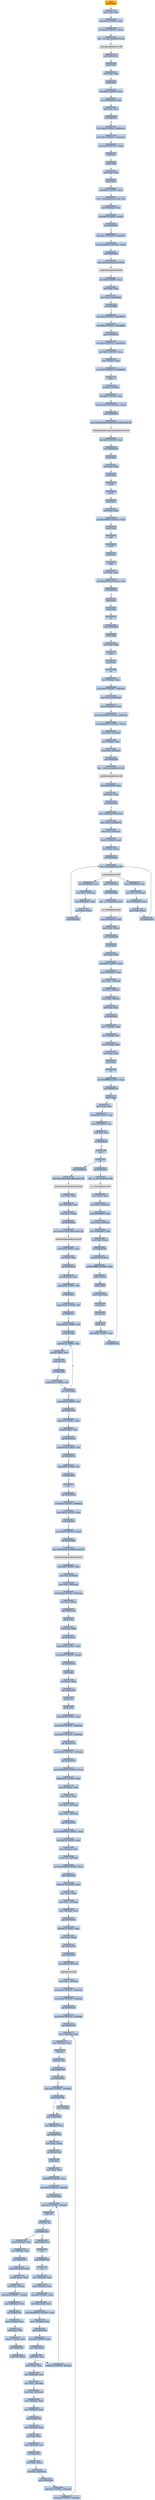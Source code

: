 digraph G {
node[shape=rectangle,style=filled,fillcolor=lightsteelblue,color=lightsteelblue]
bgcolor="transparent"
a0x00401140pushl_ebp[label="start\npushl %ebp",color="lightgrey",fillcolor="orange"];
a0x00401141movl_esp_ebp[label="0x00401141\nmovl %esp, %ebp"];
a0x00401143subl_0x18UINT8_esp[label="0x00401143\nsubl $0x18<UINT8>, %esp"];
a0x00401146movl_0x2UINT32_esp_[label="0x00401146\nmovl $0x2<UINT32>, (%esp)"];
a0x0040114dcall___set_app_type_msvcrt_dll[label="0x0040114d\ncall __set_app_type@msvcrt.dll"];
a__set_app_type_msvcrt_dll[label="__set_app_type@msvcrt.dll",color="lightgrey",fillcolor="lightgrey"];
a0x00401153call_0x00401020[label="0x00401153\ncall 0x00401020"];
a0x00401020pushl_ebp[label="0x00401020\npushl %ebp"];
a0x00401021movl_esp_ebp[label="0x00401021\nmovl %esp, %ebp"];
a0x00401023pushl_ebx[label="0x00401023\npushl %ebx"];
a0x00401024subl_0x34UINT8_esp[label="0x00401024\nsubl $0x34<UINT8>, %esp"];
a0x00401027movl_0x0040e6e8_eax[label="0x00401027\nmovl 0x0040e6e8, %eax"];
a0x0040102ctestl_eax_eax[label="0x0040102c\ntestl %eax, %eax"];
a0x0040102eje_0x0040104c[label="0x0040102e\nje 0x0040104c"];
a0x00401030movl_0x0UINT32_0x8esp_[label="0x00401030\nmovl $0x0<UINT32>, 0x8(%esp)"];
a0x00401038movl_0x2UINT32_0x4esp_[label="0x00401038\nmovl $0x2<UINT32>, 0x4(%esp)"];
a0x00401040movl_0x0UINT32_esp_[label="0x00401040\nmovl $0x0<UINT32>, (%esp)"];
a0x00401047call_eax[label="0x00401047\ncall %eax"];
a0x004026a0pushl_ebp[label="0x004026a0\npushl %ebp"];
a0x004026a1movl_esp_ebp[label="0x004026a1\nmovl %esp, %ebp"];
a0x004026a3pushl_ebx[label="0x004026a3\npushl %ebx"];
a0x004026a4subl_0x14UINT8_esp[label="0x004026a4\nsubl $0x14<UINT8>, %esp"];
a0x004026a7movl__winmajor_msvcrt_dll_edx[label="0x004026a7\nmovl _winmajor@msvcrt.dll, %edx"];
a0x004026admovl_0xcebp__eax[label="0x004026ad\nmovl 0xc(%ebp), %eax"];
a0x004026b0cmpl_0x3UINT8_edx_[label="0x004026b0\ncmpl $0x3<UINT8>, (%edx)"];
a0x004026b3jbe_0x004026e6[label="0x004026b3\njbe 0x004026e6"];
a0x004026e6movl_0x1UINT32_0x0040f07c[label="0x004026e6\nmovl $0x1<UINT32>, 0x0040f07c"];
a0x004026f0movl_0x40e6acUINT32_esp_[label="0x004026f0\nmovl $0x40e6ac<UINT32>, (%esp)"];
a0x004026f7call_0x00403058[label="0x004026f7\ncall 0x00403058"];
a0x00403058jmp_LoadLibraryA_kernel32_dll[label="0x00403058\njmp LoadLibraryA@kernel32.dll"];
LoadLibraryA_kernel32_dll[label="LoadLibraryA@kernel32.dll",color="lightgrey",fillcolor="lightgrey"];
a0x004026fcsubl_0x4UINT8_esp[label="0x004026fc\nsubl $0x4<UINT8>, %esp"];
a0x004026fftestl_eax_eax[label="0x004026ff\ntestl %eax, %eax"];
a0x00402701movl_eax_0x0040f020[label="0x00402701\nmovl %eax, 0x0040f020"];
a0x00402706je_0x00402806[label="0x00402706\nje 0x00402806"];
a0x00402806movl_0x0UINT32_0x0040f05c[label="0x00402806\nmovl $0x0<UINT32>, 0x0040f05c"];
a0x00402810movl_0x0UINT32_0x0040f06c[label="0x00402810\nmovl $0x0<UINT32>, 0x0040f06c"];
a0x0040281ajmp_0x004027b6[label="0x0040281a\njmp 0x004027b6"];
a0x004027b6movl_0x0UINT32_0x0040f020[label="0x004027b6\nmovl $0x0<UINT32>, 0x0040f020"];
a0x004027c0movl_0x1UINT32_eax[label="0x004027c0\nmovl $0x1<UINT32>, %eax"];
a0x004027c5movl__4ebp__ebx[label="0x004027c5\nmovl -4(%ebp), %ebx"];
a0x004027c8movl_0x0UINT32_0x0040f034[label="0x004027c8\nmovl $0x0<UINT32>, 0x0040f034"];
a0x004027d2leave_[label="0x004027d2\nleave "];
a0x004027d3ret_0xcUINT16[label="0x004027d3\nret $0xc<UINT16>"];
a0x00401049subl_0xcUINT8_esp[label="0x00401049\nsubl $0xc<UINT8>, %esp"];
a0x0040104cmovl_0x401180UINT32_esp_[label="0x0040104c\nmovl $0x401180<UINT32>, (%esp)"];
a0x00401053call_0x00403030[label="0x00401053\ncall 0x00403030"];
a0x00403030jmp_SetUnhandledExceptionFilter_kernel32_dll[label="0x00403030\njmp SetUnhandledExceptionFilter@kernel32.dll"];
SetUnhandledExceptionFilter_kernel32_dll[label="SetUnhandledExceptionFilter@kernel32.dll",color="lightgrey",fillcolor="lightgrey"];
a0x00401058subl_0x4UINT8_esp[label="0x00401058\nsubl $0x4<UINT8>, %esp"];
a0x0040105bcall_0x00402820[label="0x0040105b\ncall 0x00402820"];
a0x00402820pushl_ebp[label="0x00402820\npushl %ebp"];
a0x00402821movl_esp_ebp[label="0x00402821\nmovl %esp, %ebp"];
a0x00402823pushl_ebx[label="0x00402823\npushl %ebx"];
a0x00402824pushfl_[label="0x00402824\npushfl "];
a0x00402825pushfl_[label="0x00402825\npushfl "];
a0x00402826popl_eax[label="0x00402826\npopl %eax"];
a0x00402827movl_eax_edx[label="0x00402827\nmovl %eax, %edx"];
a0x00402829xorl_0x200000UINT32_eax[label="0x00402829\nxorl $0x200000<UINT32>, %eax"];
a0x0040282epushl_eax[label="0x0040282e\npushl %eax"];
a0x0040282fpopfl_[label="0x0040282f\npopfl "];
a0x00402830pushfl_[label="0x00402830\npushfl "];
a0x00402831popl_eax[label="0x00402831\npopl %eax"];
a0x00402832popfl_[label="0x00402832\npopfl "];
a0x00402833xorl_edx_eax[label="0x00402833\nxorl %edx, %eax"];
a0x00402835testl_0x200000UINT32_eax[label="0x00402835\ntestl $0x200000<UINT32>, %eax"];
a0x0040283aje_0x004028e3[label="0x0040283a\nje 0x004028e3"];
a0x004028e3popl_ebx[label="0x004028e3\npopl %ebx"];
a0x004028e4popl_ebp[label="0x004028e4\npopl %ebp"];
a0x004028e5ret[label="0x004028e5\nret"];
a0x00401060call_0x00402d90[label="0x00401060\ncall 0x00402d90"];
a0x00402d90pushl_ebp[label="0x00402d90\npushl %ebp"];
a0x00402d91movl_esp_ebp[label="0x00402d91\nmovl %esp, %ebp"];
a0x00402d93fninit_[label="0x00402d93\nfninit "];
a0x00402d95popl_ebp[label="0x00402d95\npopl %ebp"];
a0x00402d96ret[label="0x00402d96\nret"];
a0x00401065leal__16ebp__eax[label="0x00401065\nleal -16(%ebp), %eax"];
a0x00401068movl_0x0UINT32__16ebp_[label="0x00401068\nmovl $0x0<UINT32>, -16(%ebp)"];
a0x0040106fmovl_eax_0x10esp_[label="0x0040106f\nmovl %eax, 0x10(%esp)"];
a0x00401073movl_0x0040e670_eax[label="0x00401073\nmovl 0x0040e670, %eax"];
a0x00401078movl_0x40f004UINT32_0x4esp_[label="0x00401078\nmovl $0x40f004<UINT32>, 0x4(%esp)"];
a0x00401080movl_0x40f000UINT32_esp_[label="0x00401080\nmovl $0x40f000<UINT32>, (%esp)"];
a0x00401087movl_eax_0xcesp_[label="0x00401087\nmovl %eax, 0xc(%esp)"];
a0x0040108bleal__12ebp__eax[label="0x0040108b\nleal -12(%ebp), %eax"];
a0x0040108emovl_eax_0x8esp_[label="0x0040108e\nmovl %eax, 0x8(%esp)"];
a0x00401092call_0x00402fb0[label="0x00401092\ncall 0x00402fb0"];
a0x00402fb0jmp___getmainargs_msvcrt_dll[label="0x00402fb0\njmp __getmainargs@msvcrt.dll"];
a__getmainargs_msvcrt_dll[label="__getmainargs@msvcrt.dll",color="lightgrey",fillcolor="lightgrey"];
a0x00401097movl_0x0040f024_eax[label="0x00401097\nmovl 0x0040f024, %eax"];
a0x0040109ctestl_eax_eax[label="0x0040109c\ntestl %eax, %eax"];
a0x0040109ejne_0x004010f0[label="0x0040109e\njne 0x004010f0"];
a0x004010f0movl__iob_msvcrt_dll_ebx[label="0x004010f0\nmovl _iob@msvcrt.dll, %ebx"];
a0x004010f6movl_eax_0x0040e674[label="0x004010f6\nmovl %eax, 0x0040e674"];
a0x004010fbmovl_eax_0x4esp_[label="0x004010fb\nmovl %eax, 0x4(%esp)"];
a0x004010ffmovl_0x10ebx__eax[label="0x004010ff\nmovl 0x10(%ebx), %eax"];
a0x00401102movl_eax_esp_[label="0x00401102\nmovl %eax, (%esp)"];
a0x00401105call_0x00402fd0[label="0x00401105\ncall 0x00402fd0"];
a0x00402fd0jmp__setmode_msvcrt_dll[label="0x00402fd0\njmp _setmode@msvcrt.dll"];
a_setmode_msvcrt_dll[label="_setmode@msvcrt.dll",color="lightgrey",fillcolor="lightgrey"];
a0x0040110amovl_0x0040f024_eax[label="0x0040110a\nmovl 0x0040f024, %eax"];
a0x0040110fmovl_eax_0x4esp_[label="0x0040110f\nmovl %eax, 0x4(%esp)"];
a0x00401113movl_0x30ebx__eax[label="0x00401113\nmovl 0x30(%ebx), %eax"];
a0x00401116movl_eax_esp_[label="0x00401116\nmovl %eax, (%esp)"];
a0x00401119call_0x00402fd0[label="0x00401119\ncall 0x00402fd0"];
a0x0040111emovl_0x0040f024_eax[label="0x0040111e\nmovl 0x0040f024, %eax"];
a0x00401123movl_eax_0x4esp_[label="0x00401123\nmovl %eax, 0x4(%esp)"];
a0x00401127movl_0x50ebx__eax[label="0x00401127\nmovl 0x50(%ebx), %eax"];
a0x0040112amovl_eax_esp_[label="0x0040112a\nmovl %eax, (%esp)"];
a0x0040112dcall_0x00402fd0[label="0x0040112d\ncall 0x00402fd0"];
a0x00401132jmp_0x004010a0[label="0x00401132\njmp 0x004010a0"];
a0x004010a0call_0x00402fb8[label="0x004010a0\ncall 0x00402fb8"];
a0x00402fb8jmp___p__fmode_msvcrt_dll[label="0x00402fb8\njmp __p__fmode@msvcrt.dll"];
a__p__fmode_msvcrt_dll[label="__p__fmode@msvcrt.dll",color="lightgrey",fillcolor="lightgrey"];
a0x004010a5movl_0x0040e674_edx[label="0x004010a5\nmovl 0x0040e674, %edx"];
a0x004010abmovl_edx_eax_[label="0x004010ab\nmovl %edx, (%eax)"];
a0x004010adcall_0x00402a40[label="0x004010ad\ncall 0x00402a40"];
a0x00402a40pushl_ebp[label="0x00402a40\npushl %ebp"];
a0x00402a41movl_esp_ebp[label="0x00402a41\nmovl %esp, %ebp"];
a0x00402a43subl_0x38UINT8_esp[label="0x00402a43\nsubl $0x38<UINT8>, %esp"];
a0x00402a46movl_0x0040f02c_eax[label="0x00402a46\nmovl 0x0040f02c, %eax"];
a0x00402a4bmovl_ebx__12ebp_[label="0x00402a4b\nmovl %ebx, -12(%ebp)"];
a0x00402a4emovl_esi__8ebp_[label="0x00402a4e\nmovl %esi, -8(%ebp)"];
a0x00402a51movl_edi__4ebp_[label="0x00402a51\nmovl %edi, -4(%ebp)"];
a0x00402a54testl_eax_eax[label="0x00402a54\ntestl %eax, %eax"];
a0x00402a56je_0x00402a65[label="0x00402a56\nje 0x00402a65"];
a0x00402a58movl__12ebp__ebx[label="0x00402a58\nmovl -12(%ebp), %ebx"];
a0x00402a5bmovl__8ebp__esi[label="0x00402a5b\nmovl -8(%ebp), %esi"];
a0x00402a5emovl__4ebp__edi[label="0x00402a5e\nmovl -4(%ebp), %edi"];
a0x00402a61movl_ebp_esp[label="0x00402a61\nmovl %ebp, %esp"];
a0x00402a63popl_ebp[label="0x00402a63\npopl %ebp"];
a0x00402a64ret[label="0x00402a64\nret"];
a0x004010b2andl_0xfffffff0UINT8_esp[label="0x004010b2\nandl $0xfffffff0<UINT8>, %esp"];
a0x004010b5call_0x00402c70[label="0x004010b5\ncall 0x00402c70"];
a0x00402c70pushl_ebp[label="0x00402c70\npushl %ebp"];
a0x00402c71movl_esp_ebp[label="0x00402c71\nmovl %esp, %ebp"];
a0x00402c73subl_0x8UINT8_esp[label="0x00402c73\nsubl $0x8<UINT8>, %esp"];
a0x00402c76movl_0x0040f030_ecx[label="0x00402c76\nmovl 0x0040f030, %ecx"];
a0x00402c7ctestl_ecx_ecx[label="0x00402c7c\ntestl %ecx, %ecx"];
a0x00402c7eje_0x00402c82[label="0x00402c7e\nje 0x00402c82"];
a0x00402c80leave_[label="0x00402c80\nleave "];
a0x00402c81ret[label="0x00402c81\nret"];
a0x004010bacall_0x00402fc0[label="0x004010ba\ncall 0x00402fc0"];
a0x00402fc0jmp___p__environ_msvcrt_dll[label="0x00402fc0\njmp __p__environ@msvcrt.dll"];
a__p__environ_msvcrt_dll[label="__p__environ@msvcrt.dll",color="lightgrey",fillcolor="lightgrey"];
a0x004010bfmovl_eax__eax[label="0x004010bf\nmovl (%eax), %eax"];
a0x004010c1movl_eax_0x8esp_[label="0x004010c1\nmovl %eax, 0x8(%esp)"];
a0x004010c5movl_0x0040f004_eax[label="0x004010c5\nmovl 0x0040f004, %eax"];
a0x004010camovl_eax_0x4esp_[label="0x004010ca\nmovl %eax, 0x4(%esp)"];
a0x004010cemovl_0x0040f000_eax[label="0x004010ce\nmovl 0x0040f000, %eax"];
a0x004010d3movl_eax_esp_[label="0x004010d3\nmovl %eax, (%esp)"];
a0x004010d6call_0x00402c90[label="0x004010d6\ncall 0x00402c90"];
a0x00402c90leal_0x4esp__ecx[label="0x00402c90\nleal 0x4(%esp), %ecx"];
a0x00402c94andl_0xfffffff0UINT8_esp[label="0x00402c94\nandl $0xfffffff0<UINT8>, %esp"];
a0x00402c97pushl__4ecx_[label="0x00402c97\npushl -4(%ecx)"];
a0x00402c9apushl_ebp[label="0x00402c9a\npushl %ebp"];
a0x00402c9bmovl_esp_ebp[label="0x00402c9b\nmovl %esp, %ebp"];
a0x00402c9dpushl_esi[label="0x00402c9d\npushl %esi"];
a0x00402c9epushl_ebx[label="0x00402c9e\npushl %ebx"];
a0x00402c9fpushl_ecx[label="0x00402c9f\npushl %ecx"];
a0x00402ca0subl_0x6cUINT8_esp[label="0x00402ca0\nsubl $0x6c<UINT8>, %esp"];
a0x00402ca3call_0x00402c70[label="0x00402ca3\ncall 0x00402c70"];
a0x00402ca8call_0x004030a0[label="0x00402ca8\ncall 0x004030a0"];
a0x004030a0jmp_GetCommandLineA_kernel32_dll[label="0x004030a0\njmp GetCommandLineA@kernel32.dll"];
GetCommandLineA_kernel32_dll[label="GetCommandLineA@kernel32.dll",color="lightgrey",fillcolor="lightgrey"];
a0x00402cadmovl_eax_ebx[label="0x00402cad\nmovl %eax, %ebx"];
a0x00402cafleal__92ebp__eax[label="0x00402caf\nleal -92(%ebp), %eax"];
a0x00402cb2movl_eax_esp_[label="0x00402cb2\nmovl %eax, (%esp)"];
a0x00402cb5call_0x004030a8[label="0x00402cb5\ncall 0x004030a8"];
a0x004030a8jmp_GetStartupInfoA_kernel32_dll[label="0x004030a8\njmp GetStartupInfoA@kernel32.dll"];
GetStartupInfoA_kernel32_dll[label="GetStartupInfoA@kernel32.dll",color="lightgrey",fillcolor="lightgrey"];
a0x00402cbasubl_0x4UINT8_esp[label="0x00402cba\nsubl $0x4<UINT8>, %esp"];
a0x00402cbdtestl_ebx_ebx[label="0x00402cbd\ntestl %ebx, %ebx"];
a0x00402cbfjne_0x00402cc6[label="0x00402cbf\njne 0x00402cc6"];
a0x00402cc6movzbl_ebx__edx[label="0x00402cc6\nmovzbl (%ebx), %edx"];
a0x00402cc9cmpb_0x9UINT8_dl[label="0x00402cc9\ncmpb $0x9<UINT8>, %dl"];
a0x00402cccje_0x00402cc3[label="0x00402ccc\nje 0x00402cc3"];
a0x00402ccecmpb_0x20UINT8_dl[label="0x00402cce\ncmpb $0x20<UINT8>, %dl"];
a0x00402cd1je_0x00402cc3[label="0x00402cd1\nje 0x00402cc3"];
a0x00402cd3cmpb_0x22UINT8_dl[label="0x00402cd3\ncmpb $0x22<UINT8>, %dl"];
a0x00402cd6je_0x00402d60[label="0x00402cd6\nje 0x00402d60"];
a0x00402d60addl_0x1UINT8_ebx[label="0x00402d60\naddl $0x1<UINT8>, %ebx"];
a0x00402d63movzbl_ebx__eax[label="0x00402d63\nmovzbl (%ebx), %eax"];
a0x00402d66testb_al_al[label="0x00402d66\ntestb %al, %al"];
a0x00402d68je_0x00402d6e[label="0x00402d68\nje 0x00402d6e"];
a0x00402d6acmpb_0x22UINT8_al[label="0x00402d6a\ncmpb $0x22<UINT8>, %al"];
a0x00402d6cjne_0x00402d60[label="0x00402d6c\njne 0x00402d60"];
a0x00402d6ecmpb_0x22UINT8_al[label="0x00402d6e\ncmpb $0x22<UINT8>, %al"];
a0x00402d70jne_0x00402d04[label="0x00402d70\njne 0x00402d04"];
a0x00402d72addl_0x1UINT8_ebx[label="0x00402d72\naddl $0x1<UINT8>, %ebx"];
a0x00402d75movzbl_ebx__eax[label="0x00402d75\nmovzbl (%ebx), %eax"];
a0x00402d78jmp_0x00402d04[label="0x00402d78\njmp 0x00402d04"];
a0x00402d04cmpb_0x20UINT8_al[label="0x00402d04\ncmpb $0x20<UINT8>, %al"];
a0x00402d06jne_0x00402d7a[label="0x00402d06\njne 0x00402d7a"];
a0x00402d7acmpb_0x9UINT8_al[label="0x00402d7a\ncmpb $0x9<UINT8>, %al"];
a0x00402d7cje_0x00402d08[label="0x00402d7c\nje 0x00402d08"];
a0x00402d7enop_[label="0x00402d7e\nnop "];
a0x00402d80jmp_0x00402d16[label="0x00402d80\njmp 0x00402d16"];
a0x00402d16testb_0x1UINT8__48ebp_[label="0x00402d16\ntestb $0x1<UINT8>, -48(%ebp)"];
a0x00402d1amovl_0xaUINT32_esi[label="0x00402d1a\nmovl $0xa<UINT32>, %esi"];
a0x00402d1fje_0x00402d25[label="0x00402d1f\nje 0x00402d25"];
a0x00402d25movl_0x0UINT32_esp_[label="0x00402d25\nmovl $0x0<UINT32>, (%esp)"];
a0x00402d2ccall_0x00403040[label="0x00402d2c\ncall 0x00403040"];
a0x00403040jmp_GetModuleHandleA_kernel32_dll[label="0x00403040\njmp GetModuleHandleA@kernel32.dll"];
GetModuleHandleA_kernel32_dll[label="GetModuleHandleA@kernel32.dll",color="lightgrey",fillcolor="lightgrey"];
a0x00402d31subl_0x4UINT8_esp[label="0x00402d31\nsubl $0x4<UINT8>, %esp"];
a0x00402d34movl_esi_0xcesp_[label="0x00402d34\nmovl %esi, 0xc(%esp)"];
a0x00402d38movl_ebx_0x8esp_[label="0x00402d38\nmovl %ebx, 0x8(%esp)"];
a0x00402d3cmovl_0x0UINT32_0x4esp_[label="0x00402d3c\nmovl $0x0<UINT32>, 0x4(%esp)"];
a0x00402d44movl_eax_esp_[label="0x00402d44\nmovl %eax, (%esp)"];
a0x00402d47call_0x00401629[label="0x00402d47\ncall 0x00401629"];
a0x00401629pushl_ebp[label="0x00401629\npushl %ebp"];
a0x0040162amovl_esp_ebp[label="0x0040162a\nmovl %esp, %ebp"];
a0x0040162cjmp_0x004014f7[label="0x0040162c\njmp 0x004014f7"];
a0x004014f7subl_0x28UINT8_esp[label="0x004014f7\nsubl $0x28<UINT8>, %esp"];
a0x004014famovl_0x0UINT32_esp_[label="0x004014fa\nmovl $0x0<UINT32>, (%esp)"];
a0x00401501call_0x0040156e[label="0x00401501\ncall 0x0040156e"];
a0x0040156epushl_ebp[label="0x0040156e\npushl %ebp"];
a0x0040156fmovl_esp_ebp[label="0x0040156f\nmovl %esp, %ebp"];
a0x00401571jmp_0x00401605[label="0x00401571\njmp 0x00401605"];
a0x00401605pushl_esi[label="0x00401605\npushl %esi"];
a0x00401606pushl_ebx[label="0x00401606\npushl %ebx"];
a0x00401607subl_0x50UINT8_esp[label="0x00401607\nsubl $0x50<UINT8>, %esp"];
a0x0040160amovl_0x0UINT32__48ebp_[label="0x0040160a\nmovl $0x0<UINT32>, -48(%ebp)"];
a0x00401611movl_0x0UINT32__44ebp_[label="0x00401611\nmovl $0x0<UINT32>, -44(%ebp)"];
a0x00401618jmp_0x00401516[label="0x00401618\njmp 0x00401516"];
a0x00401516movw_0x0UINT16__38ebp_[label="0x00401516\nmovw $0x0<UINT16>, -38(%ebp)"];
a0x0040151cjmp_0x00401537[label="0x0040151c\njmp 0x00401537"];
a0x00401537movl_0x404060UINT32_eax[label="0x00401537\nmovl $0x404060<UINT32>, %eax"];
a0x0040153caddl_0x10UINT8_eax[label="0x0040153c\naddl $0x10<UINT8>, %eax"];
a0x0040153fmovl_0x4eax__edx[label="0x0040153f\nmovl 0x4(%eax), %edx"];
a0x00401542movl_eax__eax[label="0x00401542\nmovl (%eax), %eax"];
a0x00401544movl_eax__48ebp_[label="0x00401544\nmovl %eax, -48(%ebp)"];
a0x00401547movl_edx__44ebp_[label="0x00401547\nmovl %edx, -44(%ebp)"];
a0x0040154ajmp_0x00401643[label="0x0040154a\njmp 0x00401643"];
a0x00401643movl_0x404060UINT32_eax[label="0x00401643\nmovl $0x404060<UINT32>, %eax"];
a0x00401648addl_0x1eUINT8_eax[label="0x00401648\naddl $0x1e<UINT8>, %eax"];
a0x0040164bmovzwl_eax__eax[label="0x0040164b\nmovzwl (%eax), %eax"];
a0x0040164emovw_ax__38ebp_[label="0x0040164e\nmovw %ax, -38(%ebp)"];
a0x00401652movl_0x404060UINT32_eax[label="0x00401652\nmovl $0x404060<UINT32>, %eax"];
a0x00401657jmp_0x004015f8[label="0x00401657\njmp 0x004015f8"];
a0x004015f8addl_0x18UINT8_eax[label="0x004015f8\naddl $0x18<UINT8>, %eax"];
a0x004015fbmovl_eax__eax[label="0x004015fb\nmovl (%eax), %eax"];
a0x004015fdmovl_eax__36ebp_[label="0x004015fd\nmovl %eax, -36(%ebp)"];
a0x00401600movl__36ebp__eax[label="0x00401600\nmovl -36(%ebp), %eax"];
a0x00401603jmp_0x004015a8[label="0x00401603\njmp 0x004015a8"];
a0x004015a8shll_0x3UINT8_eax[label="0x004015a8\nshll $0x3<UINT8>, %eax"];
a0x004015abmovl_eax_esp_[label="0x004015ab\nmovl %eax, (%esp)"];
a0x004015aejmp_0x004014df[label="0x004015ae\njmp 0x004014df"];
a0x004014dfcall_0x00402fe0[label="0x004014df\ncall 0x00402fe0"];
a0x00402fe0jmp_malloc_msvcrt_dll[label="0x00402fe0\njmp malloc@msvcrt.dll"];
malloc_msvcrt_dll[label="malloc@msvcrt.dll",color="lightgrey",fillcolor="lightgrey"];
a0x004014e4movl_eax__32ebp_[label="0x004014e4\nmovl %eax, -32(%ebp)"];
a0x004014e7movl_0x0UINT32__28ebp_[label="0x004014e7\nmovl $0x0<UINT32>, -28(%ebp)"];
a0x004014eemovl_0x0UINT32__16ebp_[label="0x004014ee\nmovl $0x0<UINT32>, -16(%ebp)"];
a0x004014f5jmp_0x00401576[label="0x004014f5\njmp 0x00401576"];
a0x00401576movl_0x0UINT32__12ebp_[label="0x00401576\nmovl $0x0<UINT32>, -12(%ebp)"];
a0x0040157djmp_0x00401675[label="0x0040157d\njmp 0x00401675"];
a0x00401675movl__16ebp__eax[label="0x00401675\nmovl -16(%ebp), %eax"];
a0x00401678cmpl__36ebp__eax[label="0x00401678\ncmpl -36(%ebp), %eax"];
a0x0040167bsetl_al[label="0x0040167b\nsetl %al"];
a0x0040167etestb_al_al[label="0x0040167e\ntestb %al, %al"];
a0x00401680jmp_0x004015d5[label="0x00401680\njmp 0x004015d5"];
a0x004015d5jne_0x00401582[label="0x004015d5\njne 0x00401582"];
a0x00401582cmpl_0x2UINT8__12ebp_[label="0x00401582\ncmpl $0x2<UINT8>, -12(%ebp)"];
a0x00401586jne_0x0040158b[label="0x00401586\njne 0x0040158b"];
a0x0040158bjmp_0x00401665[label="0x0040158b\njmp 0x00401665"];
a0x00401665leal__48ebp__eax[label="0x00401665\nleal -48(%ebp), %eax"];
a0x00401668jmp_0x0040154f[label="0x00401668\njmp 0x0040154f"];
a0x0040154fmovl_eax_esp_[label="0x0040154f\nmovl %eax, (%esp)"];
a0x00401552call_0x00401340[label="0x00401552\ncall 0x00401340"];
a0x00401340pushl_ebp[label="0x00401340\npushl %ebp"];
a0x00401341movl_esp_ebp[label="0x00401341\nmovl %esp, %ebp"];
a0x00401343subl_0x10UINT8_esp[label="0x00401343\nsubl $0x10<UINT8>, %esp"];
a0x00401346movl_0x0UINT32__8ebp_[label="0x00401346\nmovl $0x0<UINT32>, -8(%ebp)"];
a0x0040134djmp_0x004015b9[label="0x0040134d\njmp 0x004015b9"];
a0x004015b9cmpl_0x7UINT8__8ebp_[label="0x004015b9\ncmpl $0x7<UINT8>, -8(%ebp)"];
a0x004015bdsetle_al[label="0x004015bd\nsetle %al"];
a0x004015c0testb_al_al[label="0x004015c0\ntestb %al, %al"];
a0x004015c2jne_0x00401352[label="0x004015c2\njne 0x00401352"];
a0x00401352movl_0x8ebp__edx[label="0x00401352\nmovl 0x8(%ebp), %edx"];
a0x00401355movl__8ebp__eax[label="0x00401355\nmovl -8(%ebp), %eax"];
a0x00401358jmp_0x00401631[label="0x00401358\njmp 0x00401631"];
a0x00401631leal_edxeax__eax[label="0x00401631\nleal (%edx,%eax), %eax"];
a0x00401634movzbl_eax__eax[label="0x00401634\nmovzbl (%eax), %eax"];
a0x00401637movb_al__1ebp_[label="0x00401637\nmovb %al, -1(%ebp)"];
a0x0040163aaddb_0x4UINT8__1ebp_[label="0x0040163a\naddb $0x4<UINT8>, -1(%ebp)"];
a0x0040163emovl_0x8ebp__edx[label="0x0040163e\nmovl 0x8(%ebp), %edx"];
a0x00401641jmp_0x004015ca[label="0x00401641\njmp 0x004015ca"];
a0x004015camovl__8ebp__eax[label="0x004015ca\nmovl -8(%ebp), %eax"];
a0x004015cdaddl_eax_edx[label="0x004015cd\naddl %eax, %edx"];
a0x004015cfmovzbl__1ebp__eax[label="0x004015cf\nmovzbl -1(%ebp), %eax"];
a0x004015d3jmp_0x004015b3[label="0x004015d3\njmp 0x004015b3"];
a0x004015b3movb_al_edx_[label="0x004015b3\nmovb %al, (%edx)"];
a0x004015b5addl_0x1UINT8__8ebp_[label="0x004015b5\naddl $0x1<UINT8>, -8(%ebp)"];
a0x004015c8jmp_0x0040161d[label="0x004015c8\njmp 0x0040161d"];
a0x0040161dleave_[label="0x0040161d\nleave "];
a0x0040161ejmp_0x0040156d[label="0x0040161e\njmp 0x0040156d"];
a0x0040156dret[label="0x0040156d\nret"];
a0x00401557movl__32ebp__eax[label="0x00401557\nmovl -32(%ebp), %eax"];
a0x0040155amovl__16ebp__edx[label="0x0040155a\nmovl -16(%ebp), %edx"];
a0x0040155dshll_0x3UINT8_edx[label="0x0040155d\nshll $0x3<UINT8>, %edx"];
a0x00401560leal_eaxedx__ecx[label="0x00401560\nleal (%eax,%edx), %ecx"];
a0x00401563movl_0x404060UINT32_eax[label="0x00401563\nmovl $0x404060<UINT32>, %eax"];
a0x00401568movl__12ebp__edx[label="0x00401568\nmovl -12(%ebp), %edx"];
a0x0040156bjmp_0x0040151e[label="0x0040156b\njmp 0x0040151e"];
a0x0040151eshll_0x3UINT8_edx[label="0x0040151e\nshll $0x3<UINT8>, %edx"];
a0x00401521jmp_0x00401590[label="0x00401521\njmp 0x00401590"];
a0x00401590addl_edx_eax[label="0x00401590\naddl %edx, %eax"];
a0x00401592movl_eax__ebx[label="0x00401592\nmovl (%eax), %ebx"];
a0x00401594movl_0x4eax__esi[label="0x00401594\nmovl 0x4(%eax), %esi"];
a0x00401597movl_ebx__64ebp_[label="0x00401597\nmovl %ebx, -64(%ebp)"];
a0x0040159amovl_esi__60ebp_[label="0x0040159a\nmovl %esi, -60(%ebp)"];
a0x0040159dmovl__48ebp__eax[label="0x0040159d\nmovl -48(%ebp), %eax"];
a0x004015a0movl__44ebp__edx[label="0x004015a0\nmovl -44(%ebp), %edx"];
a0x004015a3jmp_0x00401523[label="0x004015a3\njmp 0x00401523"];
a0x00401523movl__64ebp__ebx[label="0x00401523\nmovl -64(%ebp), %ebx"];
a0x00401526xorl_eax_ebx[label="0x00401526\nxorl %eax, %ebx"];
a0x00401528movl__60ebp__esi[label="0x00401528\nmovl -60(%ebp), %esi"];
a0x0040152bxorl_edx_esi[label="0x0040152b\nxorl %edx, %esi"];
a0x0040152dmovl_ebx_ecx_[label="0x0040152d\nmovl %ebx, (%ecx)"];
a0x0040152fmovl_esi_0x4ecx_[label="0x0040152f\nmovl %esi, 0x4(%ecx)"];
a0x00401532jmp_0x0040166d[label="0x00401532\njmp 0x0040166d"];
a0x0040166daddl_0x1UINT8__16ebp_[label="0x0040166d\naddl $0x1<UINT8>, -16(%ebp)"];
a0x00401671addl_0x1UINT8__12ebp_[label="0x00401671\naddl $0x1<UINT8>, -12(%ebp)"];
a0x00401588shll__12ebp_[label="0x00401588\nshll -12(%ebp)"];
a0x00401140pushl_ebp -> a0x00401141movl_esp_ebp [color="#000000"];
a0x00401141movl_esp_ebp -> a0x00401143subl_0x18UINT8_esp [color="#000000"];
a0x00401143subl_0x18UINT8_esp -> a0x00401146movl_0x2UINT32_esp_ [color="#000000"];
a0x00401146movl_0x2UINT32_esp_ -> a0x0040114dcall___set_app_type_msvcrt_dll [color="#000000"];
a0x0040114dcall___set_app_type_msvcrt_dll -> a__set_app_type_msvcrt_dll [color="#000000"];
a__set_app_type_msvcrt_dll -> a0x00401153call_0x00401020 [color="#000000"];
a0x00401153call_0x00401020 -> a0x00401020pushl_ebp [color="#000000"];
a0x00401020pushl_ebp -> a0x00401021movl_esp_ebp [color="#000000"];
a0x00401021movl_esp_ebp -> a0x00401023pushl_ebx [color="#000000"];
a0x00401023pushl_ebx -> a0x00401024subl_0x34UINT8_esp [color="#000000"];
a0x00401024subl_0x34UINT8_esp -> a0x00401027movl_0x0040e6e8_eax [color="#000000"];
a0x00401027movl_0x0040e6e8_eax -> a0x0040102ctestl_eax_eax [color="#000000"];
a0x0040102ctestl_eax_eax -> a0x0040102eje_0x0040104c [color="#000000"];
a0x0040102eje_0x0040104c -> a0x00401030movl_0x0UINT32_0x8esp_ [color="#000000",label="F"];
a0x00401030movl_0x0UINT32_0x8esp_ -> a0x00401038movl_0x2UINT32_0x4esp_ [color="#000000"];
a0x00401038movl_0x2UINT32_0x4esp_ -> a0x00401040movl_0x0UINT32_esp_ [color="#000000"];
a0x00401040movl_0x0UINT32_esp_ -> a0x00401047call_eax [color="#000000"];
a0x00401047call_eax -> a0x004026a0pushl_ebp [color="#000000"];
a0x004026a0pushl_ebp -> a0x004026a1movl_esp_ebp [color="#000000"];
a0x004026a1movl_esp_ebp -> a0x004026a3pushl_ebx [color="#000000"];
a0x004026a3pushl_ebx -> a0x004026a4subl_0x14UINT8_esp [color="#000000"];
a0x004026a4subl_0x14UINT8_esp -> a0x004026a7movl__winmajor_msvcrt_dll_edx [color="#000000"];
a0x004026a7movl__winmajor_msvcrt_dll_edx -> a0x004026admovl_0xcebp__eax [color="#000000"];
a0x004026admovl_0xcebp__eax -> a0x004026b0cmpl_0x3UINT8_edx_ [color="#000000"];
a0x004026b0cmpl_0x3UINT8_edx_ -> a0x004026b3jbe_0x004026e6 [color="#000000"];
a0x004026b3jbe_0x004026e6 -> a0x004026e6movl_0x1UINT32_0x0040f07c [color="#000000",label="T"];
a0x004026e6movl_0x1UINT32_0x0040f07c -> a0x004026f0movl_0x40e6acUINT32_esp_ [color="#000000"];
a0x004026f0movl_0x40e6acUINT32_esp_ -> a0x004026f7call_0x00403058 [color="#000000"];
a0x004026f7call_0x00403058 -> a0x00403058jmp_LoadLibraryA_kernel32_dll [color="#000000"];
a0x00403058jmp_LoadLibraryA_kernel32_dll -> LoadLibraryA_kernel32_dll [color="#000000"];
LoadLibraryA_kernel32_dll -> a0x004026fcsubl_0x4UINT8_esp [color="#000000"];
a0x004026fcsubl_0x4UINT8_esp -> a0x004026fftestl_eax_eax [color="#000000"];
a0x004026fftestl_eax_eax -> a0x00402701movl_eax_0x0040f020 [color="#000000"];
a0x00402701movl_eax_0x0040f020 -> a0x00402706je_0x00402806 [color="#000000"];
a0x00402706je_0x00402806 -> a0x00402806movl_0x0UINT32_0x0040f05c [color="#000000",label="T"];
a0x00402806movl_0x0UINT32_0x0040f05c -> a0x00402810movl_0x0UINT32_0x0040f06c [color="#000000"];
a0x00402810movl_0x0UINT32_0x0040f06c -> a0x0040281ajmp_0x004027b6 [color="#000000"];
a0x0040281ajmp_0x004027b6 -> a0x004027b6movl_0x0UINT32_0x0040f020 [color="#000000"];
a0x004027b6movl_0x0UINT32_0x0040f020 -> a0x004027c0movl_0x1UINT32_eax [color="#000000"];
a0x004027c0movl_0x1UINT32_eax -> a0x004027c5movl__4ebp__ebx [color="#000000"];
a0x004027c5movl__4ebp__ebx -> a0x004027c8movl_0x0UINT32_0x0040f034 [color="#000000"];
a0x004027c8movl_0x0UINT32_0x0040f034 -> a0x004027d2leave_ [color="#000000"];
a0x004027d2leave_ -> a0x004027d3ret_0xcUINT16 [color="#000000"];
a0x004027d3ret_0xcUINT16 -> a0x00401049subl_0xcUINT8_esp [color="#000000"];
a0x00401049subl_0xcUINT8_esp -> a0x0040104cmovl_0x401180UINT32_esp_ [color="#000000"];
a0x0040104cmovl_0x401180UINT32_esp_ -> a0x00401053call_0x00403030 [color="#000000"];
a0x00401053call_0x00403030 -> a0x00403030jmp_SetUnhandledExceptionFilter_kernel32_dll [color="#000000"];
a0x00403030jmp_SetUnhandledExceptionFilter_kernel32_dll -> SetUnhandledExceptionFilter_kernel32_dll [color="#000000"];
SetUnhandledExceptionFilter_kernel32_dll -> a0x00401058subl_0x4UINT8_esp [color="#000000"];
a0x00401058subl_0x4UINT8_esp -> a0x0040105bcall_0x00402820 [color="#000000"];
a0x0040105bcall_0x00402820 -> a0x00402820pushl_ebp [color="#000000"];
a0x00402820pushl_ebp -> a0x00402821movl_esp_ebp [color="#000000"];
a0x00402821movl_esp_ebp -> a0x00402823pushl_ebx [color="#000000"];
a0x00402823pushl_ebx -> a0x00402824pushfl_ [color="#000000"];
a0x00402824pushfl_ -> a0x00402825pushfl_ [color="#000000"];
a0x00402825pushfl_ -> a0x00402826popl_eax [color="#000000"];
a0x00402826popl_eax -> a0x00402827movl_eax_edx [color="#000000"];
a0x00402827movl_eax_edx -> a0x00402829xorl_0x200000UINT32_eax [color="#000000"];
a0x00402829xorl_0x200000UINT32_eax -> a0x0040282epushl_eax [color="#000000"];
a0x0040282epushl_eax -> a0x0040282fpopfl_ [color="#000000"];
a0x0040282fpopfl_ -> a0x00402830pushfl_ [color="#000000"];
a0x00402830pushfl_ -> a0x00402831popl_eax [color="#000000"];
a0x00402831popl_eax -> a0x00402832popfl_ [color="#000000"];
a0x00402832popfl_ -> a0x00402833xorl_edx_eax [color="#000000"];
a0x00402833xorl_edx_eax -> a0x00402835testl_0x200000UINT32_eax [color="#000000"];
a0x00402835testl_0x200000UINT32_eax -> a0x0040283aje_0x004028e3 [color="#000000"];
a0x0040283aje_0x004028e3 -> a0x004028e3popl_ebx [color="#000000",label="T"];
a0x004028e3popl_ebx -> a0x004028e4popl_ebp [color="#000000"];
a0x004028e4popl_ebp -> a0x004028e5ret [color="#000000"];
a0x004028e5ret -> a0x00401060call_0x00402d90 [color="#000000"];
a0x00401060call_0x00402d90 -> a0x00402d90pushl_ebp [color="#000000"];
a0x00402d90pushl_ebp -> a0x00402d91movl_esp_ebp [color="#000000"];
a0x00402d91movl_esp_ebp -> a0x00402d93fninit_ [color="#000000"];
a0x00402d93fninit_ -> a0x00402d95popl_ebp [color="#000000"];
a0x00402d95popl_ebp -> a0x00402d96ret [color="#000000"];
a0x00402d96ret -> a0x00401065leal__16ebp__eax [color="#000000"];
a0x00401065leal__16ebp__eax -> a0x00401068movl_0x0UINT32__16ebp_ [color="#000000"];
a0x00401068movl_0x0UINT32__16ebp_ -> a0x0040106fmovl_eax_0x10esp_ [color="#000000"];
a0x0040106fmovl_eax_0x10esp_ -> a0x00401073movl_0x0040e670_eax [color="#000000"];
a0x00401073movl_0x0040e670_eax -> a0x00401078movl_0x40f004UINT32_0x4esp_ [color="#000000"];
a0x00401078movl_0x40f004UINT32_0x4esp_ -> a0x00401080movl_0x40f000UINT32_esp_ [color="#000000"];
a0x00401080movl_0x40f000UINT32_esp_ -> a0x00401087movl_eax_0xcesp_ [color="#000000"];
a0x00401087movl_eax_0xcesp_ -> a0x0040108bleal__12ebp__eax [color="#000000"];
a0x0040108bleal__12ebp__eax -> a0x0040108emovl_eax_0x8esp_ [color="#000000"];
a0x0040108emovl_eax_0x8esp_ -> a0x00401092call_0x00402fb0 [color="#000000"];
a0x00401092call_0x00402fb0 -> a0x00402fb0jmp___getmainargs_msvcrt_dll [color="#000000"];
a0x00402fb0jmp___getmainargs_msvcrt_dll -> a__getmainargs_msvcrt_dll [color="#000000"];
a__getmainargs_msvcrt_dll -> a0x00401097movl_0x0040f024_eax [color="#000000"];
a0x00401097movl_0x0040f024_eax -> a0x0040109ctestl_eax_eax [color="#000000"];
a0x0040109ctestl_eax_eax -> a0x0040109ejne_0x004010f0 [color="#000000"];
a0x0040109ejne_0x004010f0 -> a0x004010f0movl__iob_msvcrt_dll_ebx [color="#000000",label="T"];
a0x004010f0movl__iob_msvcrt_dll_ebx -> a0x004010f6movl_eax_0x0040e674 [color="#000000"];
a0x004010f6movl_eax_0x0040e674 -> a0x004010fbmovl_eax_0x4esp_ [color="#000000"];
a0x004010fbmovl_eax_0x4esp_ -> a0x004010ffmovl_0x10ebx__eax [color="#000000"];
a0x004010ffmovl_0x10ebx__eax -> a0x00401102movl_eax_esp_ [color="#000000"];
a0x00401102movl_eax_esp_ -> a0x00401105call_0x00402fd0 [color="#000000"];
a0x00401105call_0x00402fd0 -> a0x00402fd0jmp__setmode_msvcrt_dll [color="#000000"];
a0x00402fd0jmp__setmode_msvcrt_dll -> a_setmode_msvcrt_dll [color="#000000"];
a_setmode_msvcrt_dll -> a0x0040110amovl_0x0040f024_eax [color="#000000"];
a0x0040110amovl_0x0040f024_eax -> a0x0040110fmovl_eax_0x4esp_ [color="#000000"];
a0x0040110fmovl_eax_0x4esp_ -> a0x00401113movl_0x30ebx__eax [color="#000000"];
a0x00401113movl_0x30ebx__eax -> a0x00401116movl_eax_esp_ [color="#000000"];
a0x00401116movl_eax_esp_ -> a0x00401119call_0x00402fd0 [color="#000000"];
a0x00401119call_0x00402fd0 -> a0x00402fd0jmp__setmode_msvcrt_dll [color="#000000"];
a_setmode_msvcrt_dll -> a0x0040111emovl_0x0040f024_eax [color="#000000"];
a0x0040111emovl_0x0040f024_eax -> a0x00401123movl_eax_0x4esp_ [color="#000000"];
a0x00401123movl_eax_0x4esp_ -> a0x00401127movl_0x50ebx__eax [color="#000000"];
a0x00401127movl_0x50ebx__eax -> a0x0040112amovl_eax_esp_ [color="#000000"];
a0x0040112amovl_eax_esp_ -> a0x0040112dcall_0x00402fd0 [color="#000000"];
a0x0040112dcall_0x00402fd0 -> a0x00402fd0jmp__setmode_msvcrt_dll [color="#000000"];
a_setmode_msvcrt_dll -> a0x00401132jmp_0x004010a0 [color="#000000"];
a0x00401132jmp_0x004010a0 -> a0x004010a0call_0x00402fb8 [color="#000000"];
a0x004010a0call_0x00402fb8 -> a0x00402fb8jmp___p__fmode_msvcrt_dll [color="#000000"];
a0x00402fb8jmp___p__fmode_msvcrt_dll -> a__p__fmode_msvcrt_dll [color="#000000"];
a__p__fmode_msvcrt_dll -> a0x004010a5movl_0x0040e674_edx [color="#000000"];
a0x004010a5movl_0x0040e674_edx -> a0x004010abmovl_edx_eax_ [color="#000000"];
a0x004010abmovl_edx_eax_ -> a0x004010adcall_0x00402a40 [color="#000000"];
a0x004010adcall_0x00402a40 -> a0x00402a40pushl_ebp [color="#000000"];
a0x00402a40pushl_ebp -> a0x00402a41movl_esp_ebp [color="#000000"];
a0x00402a41movl_esp_ebp -> a0x00402a43subl_0x38UINT8_esp [color="#000000"];
a0x00402a43subl_0x38UINT8_esp -> a0x00402a46movl_0x0040f02c_eax [color="#000000"];
a0x00402a46movl_0x0040f02c_eax -> a0x00402a4bmovl_ebx__12ebp_ [color="#000000"];
a0x00402a4bmovl_ebx__12ebp_ -> a0x00402a4emovl_esi__8ebp_ [color="#000000"];
a0x00402a4emovl_esi__8ebp_ -> a0x00402a51movl_edi__4ebp_ [color="#000000"];
a0x00402a51movl_edi__4ebp_ -> a0x00402a54testl_eax_eax [color="#000000"];
a0x00402a54testl_eax_eax -> a0x00402a56je_0x00402a65 [color="#000000"];
a0x00402a56je_0x00402a65 -> a0x00402a58movl__12ebp__ebx [color="#000000",label="F"];
a0x00402a58movl__12ebp__ebx -> a0x00402a5bmovl__8ebp__esi [color="#000000"];
a0x00402a5bmovl__8ebp__esi -> a0x00402a5emovl__4ebp__edi [color="#000000"];
a0x00402a5emovl__4ebp__edi -> a0x00402a61movl_ebp_esp [color="#000000"];
a0x00402a61movl_ebp_esp -> a0x00402a63popl_ebp [color="#000000"];
a0x00402a63popl_ebp -> a0x00402a64ret [color="#000000"];
a0x00402a64ret -> a0x004010b2andl_0xfffffff0UINT8_esp [color="#000000"];
a0x004010b2andl_0xfffffff0UINT8_esp -> a0x004010b5call_0x00402c70 [color="#000000"];
a0x004010b5call_0x00402c70 -> a0x00402c70pushl_ebp [color="#000000"];
a0x00402c70pushl_ebp -> a0x00402c71movl_esp_ebp [color="#000000"];
a0x00402c71movl_esp_ebp -> a0x00402c73subl_0x8UINT8_esp [color="#000000"];
a0x00402c73subl_0x8UINT8_esp -> a0x00402c76movl_0x0040f030_ecx [color="#000000"];
a0x00402c76movl_0x0040f030_ecx -> a0x00402c7ctestl_ecx_ecx [color="#000000"];
a0x00402c7ctestl_ecx_ecx -> a0x00402c7eje_0x00402c82 [color="#000000"];
a0x00402c7eje_0x00402c82 -> a0x00402c80leave_ [color="#000000",label="F"];
a0x00402c80leave_ -> a0x00402c81ret [color="#000000"];
a0x00402c81ret -> a0x004010bacall_0x00402fc0 [color="#000000"];
a0x004010bacall_0x00402fc0 -> a0x00402fc0jmp___p__environ_msvcrt_dll [color="#000000"];
a0x00402fc0jmp___p__environ_msvcrt_dll -> a__p__environ_msvcrt_dll [color="#000000"];
a__p__environ_msvcrt_dll -> a0x004010bfmovl_eax__eax [color="#000000"];
a0x004010bfmovl_eax__eax -> a0x004010c1movl_eax_0x8esp_ [color="#000000"];
a0x004010c1movl_eax_0x8esp_ -> a0x004010c5movl_0x0040f004_eax [color="#000000"];
a0x004010c5movl_0x0040f004_eax -> a0x004010camovl_eax_0x4esp_ [color="#000000"];
a0x004010camovl_eax_0x4esp_ -> a0x004010cemovl_0x0040f000_eax [color="#000000"];
a0x004010cemovl_0x0040f000_eax -> a0x004010d3movl_eax_esp_ [color="#000000"];
a0x004010d3movl_eax_esp_ -> a0x004010d6call_0x00402c90 [color="#000000"];
a0x004010d6call_0x00402c90 -> a0x00402c90leal_0x4esp__ecx [color="#000000"];
a0x00402c90leal_0x4esp__ecx -> a0x00402c94andl_0xfffffff0UINT8_esp [color="#000000"];
a0x00402c94andl_0xfffffff0UINT8_esp -> a0x00402c97pushl__4ecx_ [color="#000000"];
a0x00402c97pushl__4ecx_ -> a0x00402c9apushl_ebp [color="#000000"];
a0x00402c9apushl_ebp -> a0x00402c9bmovl_esp_ebp [color="#000000"];
a0x00402c9bmovl_esp_ebp -> a0x00402c9dpushl_esi [color="#000000"];
a0x00402c9dpushl_esi -> a0x00402c9epushl_ebx [color="#000000"];
a0x00402c9epushl_ebx -> a0x00402c9fpushl_ecx [color="#000000"];
a0x00402c9fpushl_ecx -> a0x00402ca0subl_0x6cUINT8_esp [color="#000000"];
a0x00402ca0subl_0x6cUINT8_esp -> a0x00402ca3call_0x00402c70 [color="#000000"];
a0x00402ca3call_0x00402c70 -> a0x00402c70pushl_ebp [color="#000000"];
a0x00402c81ret -> a0x00402ca8call_0x004030a0 [color="#000000"];
a0x00402ca8call_0x004030a0 -> a0x004030a0jmp_GetCommandLineA_kernel32_dll [color="#000000"];
a0x004030a0jmp_GetCommandLineA_kernel32_dll -> GetCommandLineA_kernel32_dll [color="#000000"];
GetCommandLineA_kernel32_dll -> a0x00402cadmovl_eax_ebx [color="#000000"];
a0x00402cadmovl_eax_ebx -> a0x00402cafleal__92ebp__eax [color="#000000"];
a0x00402cafleal__92ebp__eax -> a0x00402cb2movl_eax_esp_ [color="#000000"];
a0x00402cb2movl_eax_esp_ -> a0x00402cb5call_0x004030a8 [color="#000000"];
a0x00402cb5call_0x004030a8 -> a0x004030a8jmp_GetStartupInfoA_kernel32_dll [color="#000000"];
a0x004030a8jmp_GetStartupInfoA_kernel32_dll -> GetStartupInfoA_kernel32_dll [color="#000000"];
GetStartupInfoA_kernel32_dll -> a0x00402cbasubl_0x4UINT8_esp [color="#000000"];
a0x00402cbasubl_0x4UINT8_esp -> a0x00402cbdtestl_ebx_ebx [color="#000000"];
a0x00402cbdtestl_ebx_ebx -> a0x00402cbfjne_0x00402cc6 [color="#000000"];
a0x00402cbfjne_0x00402cc6 -> a0x00402cc6movzbl_ebx__edx [color="#000000",label="T"];
a0x00402cc6movzbl_ebx__edx -> a0x00402cc9cmpb_0x9UINT8_dl [color="#000000"];
a0x00402cc9cmpb_0x9UINT8_dl -> a0x00402cccje_0x00402cc3 [color="#000000"];
a0x00402cccje_0x00402cc3 -> a0x00402ccecmpb_0x20UINT8_dl [color="#000000",label="F"];
a0x00402ccecmpb_0x20UINT8_dl -> a0x00402cd1je_0x00402cc3 [color="#000000"];
a0x00402cd1je_0x00402cc3 -> a0x00402cd3cmpb_0x22UINT8_dl [color="#000000",label="F"];
a0x00402cd3cmpb_0x22UINT8_dl -> a0x00402cd6je_0x00402d60 [color="#000000"];
a0x00402cd6je_0x00402d60 -> a0x00402d60addl_0x1UINT8_ebx [color="#000000",label="T"];
a0x00402d60addl_0x1UINT8_ebx -> a0x00402d63movzbl_ebx__eax [color="#000000"];
a0x00402d63movzbl_ebx__eax -> a0x00402d66testb_al_al [color="#000000"];
a0x00402d66testb_al_al -> a0x00402d68je_0x00402d6e [color="#000000"];
a0x00402d68je_0x00402d6e -> a0x00402d6acmpb_0x22UINT8_al [color="#000000",label="F"];
a0x00402d6acmpb_0x22UINT8_al -> a0x00402d6cjne_0x00402d60 [color="#000000"];
a0x00402d6cjne_0x00402d60 -> a0x00402d60addl_0x1UINT8_ebx [color="#000000",label="T"];
a0x00402d6cjne_0x00402d60 -> a0x00402d6ecmpb_0x22UINT8_al [color="#000000",label="F"];
a0x00402d6ecmpb_0x22UINT8_al -> a0x00402d70jne_0x00402d04 [color="#000000"];
a0x00402d70jne_0x00402d04 -> a0x00402d72addl_0x1UINT8_ebx [color="#000000",label="F"];
a0x00402d72addl_0x1UINT8_ebx -> a0x00402d75movzbl_ebx__eax [color="#000000"];
a0x00402d75movzbl_ebx__eax -> a0x00402d78jmp_0x00402d04 [color="#000000"];
a0x00402d78jmp_0x00402d04 -> a0x00402d04cmpb_0x20UINT8_al [color="#000000"];
a0x00402d04cmpb_0x20UINT8_al -> a0x00402d06jne_0x00402d7a [color="#000000"];
a0x00402d06jne_0x00402d7a -> a0x00402d7acmpb_0x9UINT8_al [color="#000000",label="T"];
a0x00402d7acmpb_0x9UINT8_al -> a0x00402d7cje_0x00402d08 [color="#000000"];
a0x00402d7cje_0x00402d08 -> a0x00402d7enop_ [color="#000000",label="F"];
a0x00402d7enop_ -> a0x00402d80jmp_0x00402d16 [color="#000000"];
a0x00402d80jmp_0x00402d16 -> a0x00402d16testb_0x1UINT8__48ebp_ [color="#000000"];
a0x00402d16testb_0x1UINT8__48ebp_ -> a0x00402d1amovl_0xaUINT32_esi [color="#000000"];
a0x00402d1amovl_0xaUINT32_esi -> a0x00402d1fje_0x00402d25 [color="#000000"];
a0x00402d1fje_0x00402d25 -> a0x00402d25movl_0x0UINT32_esp_ [color="#000000",label="T"];
a0x00402d25movl_0x0UINT32_esp_ -> a0x00402d2ccall_0x00403040 [color="#000000"];
a0x00402d2ccall_0x00403040 -> a0x00403040jmp_GetModuleHandleA_kernel32_dll [color="#000000"];
a0x00403040jmp_GetModuleHandleA_kernel32_dll -> GetModuleHandleA_kernel32_dll [color="#000000"];
GetModuleHandleA_kernel32_dll -> a0x00402d31subl_0x4UINT8_esp [color="#000000"];
a0x00402d31subl_0x4UINT8_esp -> a0x00402d34movl_esi_0xcesp_ [color="#000000"];
a0x00402d34movl_esi_0xcesp_ -> a0x00402d38movl_ebx_0x8esp_ [color="#000000"];
a0x00402d38movl_ebx_0x8esp_ -> a0x00402d3cmovl_0x0UINT32_0x4esp_ [color="#000000"];
a0x00402d3cmovl_0x0UINT32_0x4esp_ -> a0x00402d44movl_eax_esp_ [color="#000000"];
a0x00402d44movl_eax_esp_ -> a0x00402d47call_0x00401629 [color="#000000"];
a0x00402d47call_0x00401629 -> a0x00401629pushl_ebp [color="#000000"];
a0x00401629pushl_ebp -> a0x0040162amovl_esp_ebp [color="#000000"];
a0x0040162amovl_esp_ebp -> a0x0040162cjmp_0x004014f7 [color="#000000"];
a0x0040162cjmp_0x004014f7 -> a0x004014f7subl_0x28UINT8_esp [color="#000000"];
a0x004014f7subl_0x28UINT8_esp -> a0x004014famovl_0x0UINT32_esp_ [color="#000000"];
a0x004014famovl_0x0UINT32_esp_ -> a0x00401501call_0x0040156e [color="#000000"];
a0x00401501call_0x0040156e -> a0x0040156epushl_ebp [color="#000000"];
a0x0040156epushl_ebp -> a0x0040156fmovl_esp_ebp [color="#000000"];
a0x0040156fmovl_esp_ebp -> a0x00401571jmp_0x00401605 [color="#000000"];
a0x00401571jmp_0x00401605 -> a0x00401605pushl_esi [color="#000000"];
a0x00401605pushl_esi -> a0x00401606pushl_ebx [color="#000000"];
a0x00401606pushl_ebx -> a0x00401607subl_0x50UINT8_esp [color="#000000"];
a0x00401607subl_0x50UINT8_esp -> a0x0040160amovl_0x0UINT32__48ebp_ [color="#000000"];
a0x0040160amovl_0x0UINT32__48ebp_ -> a0x00401611movl_0x0UINT32__44ebp_ [color="#000000"];
a0x00401611movl_0x0UINT32__44ebp_ -> a0x00401618jmp_0x00401516 [color="#000000"];
a0x00401618jmp_0x00401516 -> a0x00401516movw_0x0UINT16__38ebp_ [color="#000000"];
a0x00401516movw_0x0UINT16__38ebp_ -> a0x0040151cjmp_0x00401537 [color="#000000"];
a0x0040151cjmp_0x00401537 -> a0x00401537movl_0x404060UINT32_eax [color="#000000"];
a0x00401537movl_0x404060UINT32_eax -> a0x0040153caddl_0x10UINT8_eax [color="#000000"];
a0x0040153caddl_0x10UINT8_eax -> a0x0040153fmovl_0x4eax__edx [color="#000000"];
a0x0040153fmovl_0x4eax__edx -> a0x00401542movl_eax__eax [color="#000000"];
a0x00401542movl_eax__eax -> a0x00401544movl_eax__48ebp_ [color="#000000"];
a0x00401544movl_eax__48ebp_ -> a0x00401547movl_edx__44ebp_ [color="#000000"];
a0x00401547movl_edx__44ebp_ -> a0x0040154ajmp_0x00401643 [color="#000000"];
a0x0040154ajmp_0x00401643 -> a0x00401643movl_0x404060UINT32_eax [color="#000000"];
a0x00401643movl_0x404060UINT32_eax -> a0x00401648addl_0x1eUINT8_eax [color="#000000"];
a0x00401648addl_0x1eUINT8_eax -> a0x0040164bmovzwl_eax__eax [color="#000000"];
a0x0040164bmovzwl_eax__eax -> a0x0040164emovw_ax__38ebp_ [color="#000000"];
a0x0040164emovw_ax__38ebp_ -> a0x00401652movl_0x404060UINT32_eax [color="#000000"];
a0x00401652movl_0x404060UINT32_eax -> a0x00401657jmp_0x004015f8 [color="#000000"];
a0x00401657jmp_0x004015f8 -> a0x004015f8addl_0x18UINT8_eax [color="#000000"];
a0x004015f8addl_0x18UINT8_eax -> a0x004015fbmovl_eax__eax [color="#000000"];
a0x004015fbmovl_eax__eax -> a0x004015fdmovl_eax__36ebp_ [color="#000000"];
a0x004015fdmovl_eax__36ebp_ -> a0x00401600movl__36ebp__eax [color="#000000"];
a0x00401600movl__36ebp__eax -> a0x00401603jmp_0x004015a8 [color="#000000"];
a0x00401603jmp_0x004015a8 -> a0x004015a8shll_0x3UINT8_eax [color="#000000"];
a0x004015a8shll_0x3UINT8_eax -> a0x004015abmovl_eax_esp_ [color="#000000"];
a0x004015abmovl_eax_esp_ -> a0x004015aejmp_0x004014df [color="#000000"];
a0x004015aejmp_0x004014df -> a0x004014dfcall_0x00402fe0 [color="#000000"];
a0x004014dfcall_0x00402fe0 -> a0x00402fe0jmp_malloc_msvcrt_dll [color="#000000"];
a0x00402fe0jmp_malloc_msvcrt_dll -> malloc_msvcrt_dll [color="#000000"];
malloc_msvcrt_dll -> a0x004014e4movl_eax__32ebp_ [color="#000000"];
a0x004014e4movl_eax__32ebp_ -> a0x004014e7movl_0x0UINT32__28ebp_ [color="#000000"];
a0x004014e7movl_0x0UINT32__28ebp_ -> a0x004014eemovl_0x0UINT32__16ebp_ [color="#000000"];
a0x004014eemovl_0x0UINT32__16ebp_ -> a0x004014f5jmp_0x00401576 [color="#000000"];
a0x004014f5jmp_0x00401576 -> a0x00401576movl_0x0UINT32__12ebp_ [color="#000000"];
a0x00401576movl_0x0UINT32__12ebp_ -> a0x0040157djmp_0x00401675 [color="#000000"];
a0x0040157djmp_0x00401675 -> a0x00401675movl__16ebp__eax [color="#000000"];
a0x00401675movl__16ebp__eax -> a0x00401678cmpl__36ebp__eax [color="#000000"];
a0x00401678cmpl__36ebp__eax -> a0x0040167bsetl_al [color="#000000"];
a0x0040167bsetl_al -> a0x0040167etestb_al_al [color="#000000"];
a0x0040167etestb_al_al -> a0x00401680jmp_0x004015d5 [color="#000000"];
a0x00401680jmp_0x004015d5 -> a0x004015d5jne_0x00401582 [color="#000000"];
a0x004015d5jne_0x00401582 -> a0x00401582cmpl_0x2UINT8__12ebp_ [color="#000000",label="T"];
a0x00401582cmpl_0x2UINT8__12ebp_ -> a0x00401586jne_0x0040158b [color="#000000"];
a0x00401586jne_0x0040158b -> a0x0040158bjmp_0x00401665 [color="#000000",label="T"];
a0x0040158bjmp_0x00401665 -> a0x00401665leal__48ebp__eax [color="#000000"];
a0x00401665leal__48ebp__eax -> a0x00401668jmp_0x0040154f [color="#000000"];
a0x00401668jmp_0x0040154f -> a0x0040154fmovl_eax_esp_ [color="#000000"];
a0x0040154fmovl_eax_esp_ -> a0x00401552call_0x00401340 [color="#000000"];
a0x00401552call_0x00401340 -> a0x00401340pushl_ebp [color="#000000"];
a0x00401340pushl_ebp -> a0x00401341movl_esp_ebp [color="#000000"];
a0x00401341movl_esp_ebp -> a0x00401343subl_0x10UINT8_esp [color="#000000"];
a0x00401343subl_0x10UINT8_esp -> a0x00401346movl_0x0UINT32__8ebp_ [color="#000000"];
a0x00401346movl_0x0UINT32__8ebp_ -> a0x0040134djmp_0x004015b9 [color="#000000"];
a0x0040134djmp_0x004015b9 -> a0x004015b9cmpl_0x7UINT8__8ebp_ [color="#000000"];
a0x004015b9cmpl_0x7UINT8__8ebp_ -> a0x004015bdsetle_al [color="#000000"];
a0x004015bdsetle_al -> a0x004015c0testb_al_al [color="#000000"];
a0x004015c0testb_al_al -> a0x004015c2jne_0x00401352 [color="#000000"];
a0x004015c2jne_0x00401352 -> a0x00401352movl_0x8ebp__edx [color="#000000",label="T"];
a0x00401352movl_0x8ebp__edx -> a0x00401355movl__8ebp__eax [color="#000000"];
a0x00401355movl__8ebp__eax -> a0x00401358jmp_0x00401631 [color="#000000"];
a0x00401358jmp_0x00401631 -> a0x00401631leal_edxeax__eax [color="#000000"];
a0x00401631leal_edxeax__eax -> a0x00401634movzbl_eax__eax [color="#000000"];
a0x00401634movzbl_eax__eax -> a0x00401637movb_al__1ebp_ [color="#000000"];
a0x00401637movb_al__1ebp_ -> a0x0040163aaddb_0x4UINT8__1ebp_ [color="#000000"];
a0x0040163aaddb_0x4UINT8__1ebp_ -> a0x0040163emovl_0x8ebp__edx [color="#000000"];
a0x0040163emovl_0x8ebp__edx -> a0x00401641jmp_0x004015ca [color="#000000"];
a0x00401641jmp_0x004015ca -> a0x004015camovl__8ebp__eax [color="#000000"];
a0x004015camovl__8ebp__eax -> a0x004015cdaddl_eax_edx [color="#000000"];
a0x004015cdaddl_eax_edx -> a0x004015cfmovzbl__1ebp__eax [color="#000000"];
a0x004015cfmovzbl__1ebp__eax -> a0x004015d3jmp_0x004015b3 [color="#000000"];
a0x004015d3jmp_0x004015b3 -> a0x004015b3movb_al_edx_ [color="#000000"];
a0x004015b3movb_al_edx_ -> a0x004015b5addl_0x1UINT8__8ebp_ [color="#000000"];
a0x004015b5addl_0x1UINT8__8ebp_ -> a0x004015b9cmpl_0x7UINT8__8ebp_ [color="#000000"];
a0x004015c2jne_0x00401352 -> a0x004015c8jmp_0x0040161d [color="#000000",label="F"];
a0x004015c8jmp_0x0040161d -> a0x0040161dleave_ [color="#000000"];
a0x0040161dleave_ -> a0x0040161ejmp_0x0040156d [color="#000000"];
a0x0040161ejmp_0x0040156d -> a0x0040156dret [color="#000000"];
a0x0040156dret -> a0x00401557movl__32ebp__eax [color="#000000"];
a0x00401557movl__32ebp__eax -> a0x0040155amovl__16ebp__edx [color="#000000"];
a0x0040155amovl__16ebp__edx -> a0x0040155dshll_0x3UINT8_edx [color="#000000"];
a0x0040155dshll_0x3UINT8_edx -> a0x00401560leal_eaxedx__ecx [color="#000000"];
a0x00401560leal_eaxedx__ecx -> a0x00401563movl_0x404060UINT32_eax [color="#000000"];
a0x00401563movl_0x404060UINT32_eax -> a0x00401568movl__12ebp__edx [color="#000000"];
a0x00401568movl__12ebp__edx -> a0x0040156bjmp_0x0040151e [color="#000000"];
a0x0040156bjmp_0x0040151e -> a0x0040151eshll_0x3UINT8_edx [color="#000000"];
a0x0040151eshll_0x3UINT8_edx -> a0x00401521jmp_0x00401590 [color="#000000"];
a0x00401521jmp_0x00401590 -> a0x00401590addl_edx_eax [color="#000000"];
a0x00401590addl_edx_eax -> a0x00401592movl_eax__ebx [color="#000000"];
a0x00401592movl_eax__ebx -> a0x00401594movl_0x4eax__esi [color="#000000"];
a0x00401594movl_0x4eax__esi -> a0x00401597movl_ebx__64ebp_ [color="#000000"];
a0x00401597movl_ebx__64ebp_ -> a0x0040159amovl_esi__60ebp_ [color="#000000"];
a0x0040159amovl_esi__60ebp_ -> a0x0040159dmovl__48ebp__eax [color="#000000"];
a0x0040159dmovl__48ebp__eax -> a0x004015a0movl__44ebp__edx [color="#000000"];
a0x004015a0movl__44ebp__edx -> a0x004015a3jmp_0x00401523 [color="#000000"];
a0x004015a3jmp_0x00401523 -> a0x00401523movl__64ebp__ebx [color="#000000"];
a0x00401523movl__64ebp__ebx -> a0x00401526xorl_eax_ebx [color="#000000"];
a0x00401526xorl_eax_ebx -> a0x00401528movl__60ebp__esi [color="#000000"];
a0x00401528movl__60ebp__esi -> a0x0040152bxorl_edx_esi [color="#000000"];
a0x0040152bxorl_edx_esi -> a0x0040152dmovl_ebx_ecx_ [color="#000000"];
a0x0040152dmovl_ebx_ecx_ -> a0x0040152fmovl_esi_0x4ecx_ [color="#000000"];
a0x0040152fmovl_esi_0x4ecx_ -> a0x00401532jmp_0x0040166d [color="#000000"];
a0x00401532jmp_0x0040166d -> a0x0040166daddl_0x1UINT8__16ebp_ [color="#000000"];
a0x0040166daddl_0x1UINT8__16ebp_ -> a0x00401671addl_0x1UINT8__12ebp_ [color="#000000"];
a0x00401671addl_0x1UINT8__12ebp_ -> a0x00401675movl__16ebp__eax [color="#000000"];
a0x00401586jne_0x0040158b -> a0x00401588shll__12ebp_ [color="#000000",label="F"];
a0x00401588shll__12ebp_ -> a0x0040158bjmp_0x00401665 [color="#000000"];
}
